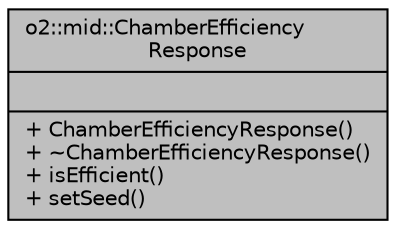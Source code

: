 digraph "o2::mid::ChamberEfficiencyResponse"
{
 // INTERACTIVE_SVG=YES
  bgcolor="transparent";
  edge [fontname="Helvetica",fontsize="10",labelfontname="Helvetica",labelfontsize="10"];
  node [fontname="Helvetica",fontsize="10",shape=record];
  Node1 [label="{o2::mid::ChamberEfficiency\lResponse\n||+ ChamberEfficiencyResponse()\l+ ~ChamberEfficiencyResponse()\l+ isEfficient()\l+ setSeed()\l}",height=0.2,width=0.4,color="black", fillcolor="grey75", style="filled" fontcolor="black"];
}
